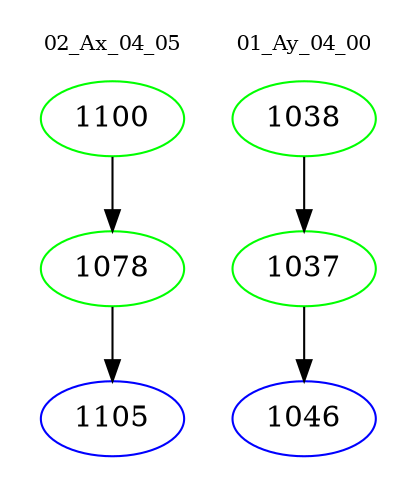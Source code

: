 digraph{
subgraph cluster_0 {
color = white
label = "02_Ax_04_05";
fontsize=10;
T0_1100 [label="1100", color="green"]
T0_1100 -> T0_1078 [color="black"]
T0_1078 [label="1078", color="green"]
T0_1078 -> T0_1105 [color="black"]
T0_1105 [label="1105", color="blue"]
}
subgraph cluster_1 {
color = white
label = "01_Ay_04_00";
fontsize=10;
T1_1038 [label="1038", color="green"]
T1_1038 -> T1_1037 [color="black"]
T1_1037 [label="1037", color="green"]
T1_1037 -> T1_1046 [color="black"]
T1_1046 [label="1046", color="blue"]
}
}
